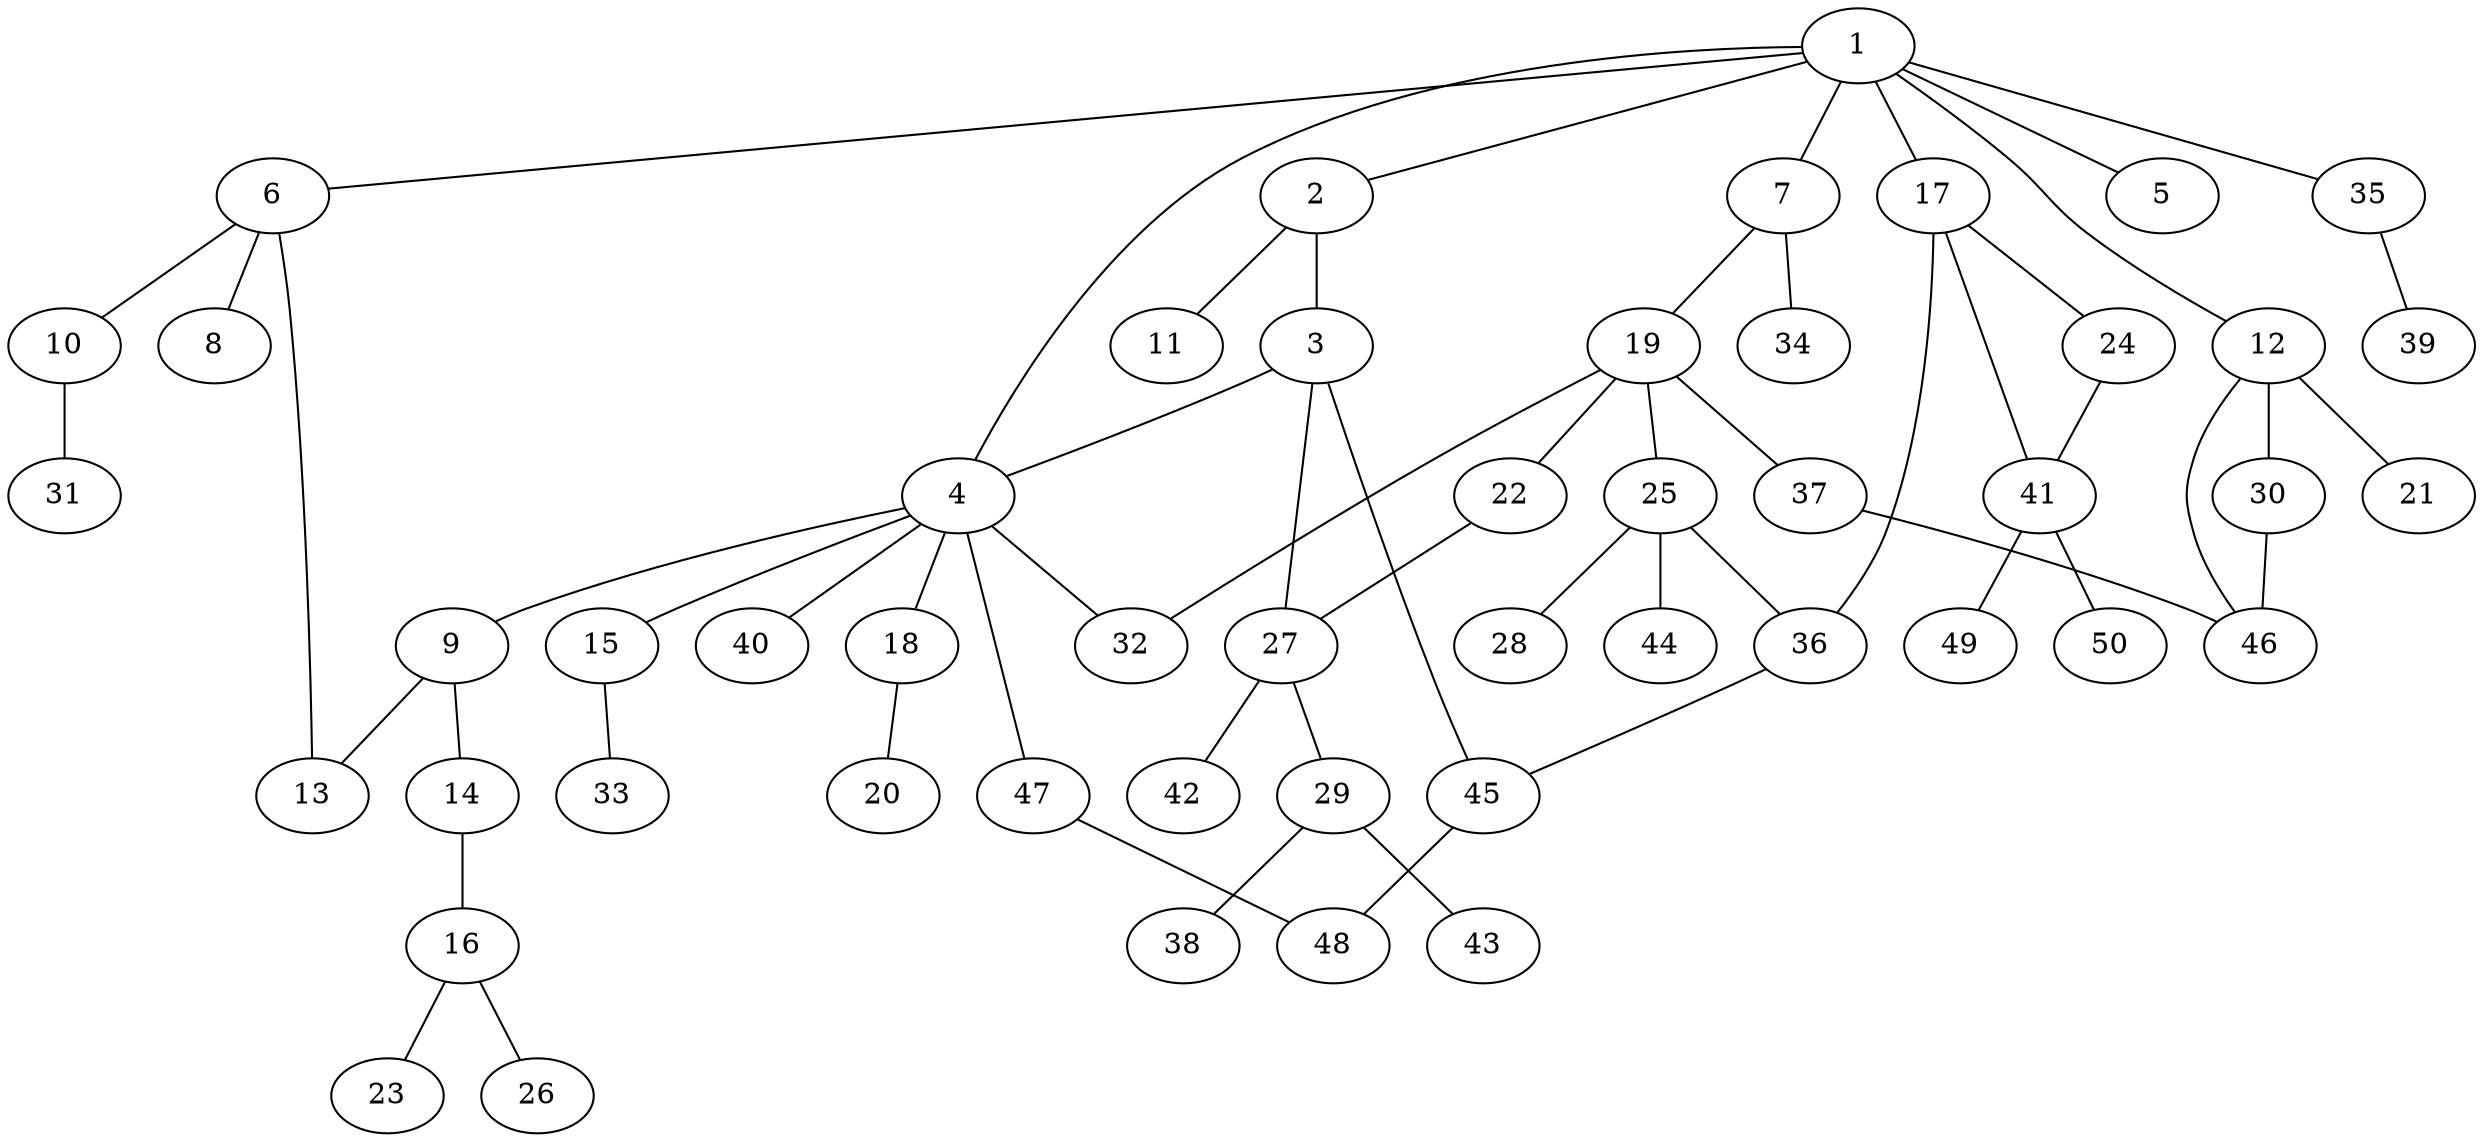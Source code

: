 graph graphname {1--2
1--4
1--5
1--6
1--7
1--12
1--17
1--35
2--3
2--11
3--4
3--27
3--45
4--9
4--15
4--18
4--32
4--40
4--47
6--8
6--10
6--13
7--19
7--34
9--13
9--14
10--31
12--21
12--30
12--46
14--16
15--33
16--23
16--26
17--24
17--36
17--41
18--20
19--22
19--25
19--32
19--37
22--27
24--41
25--28
25--36
25--44
27--29
27--42
29--38
29--43
30--46
35--39
36--45
37--46
41--49
41--50
45--48
47--48
}